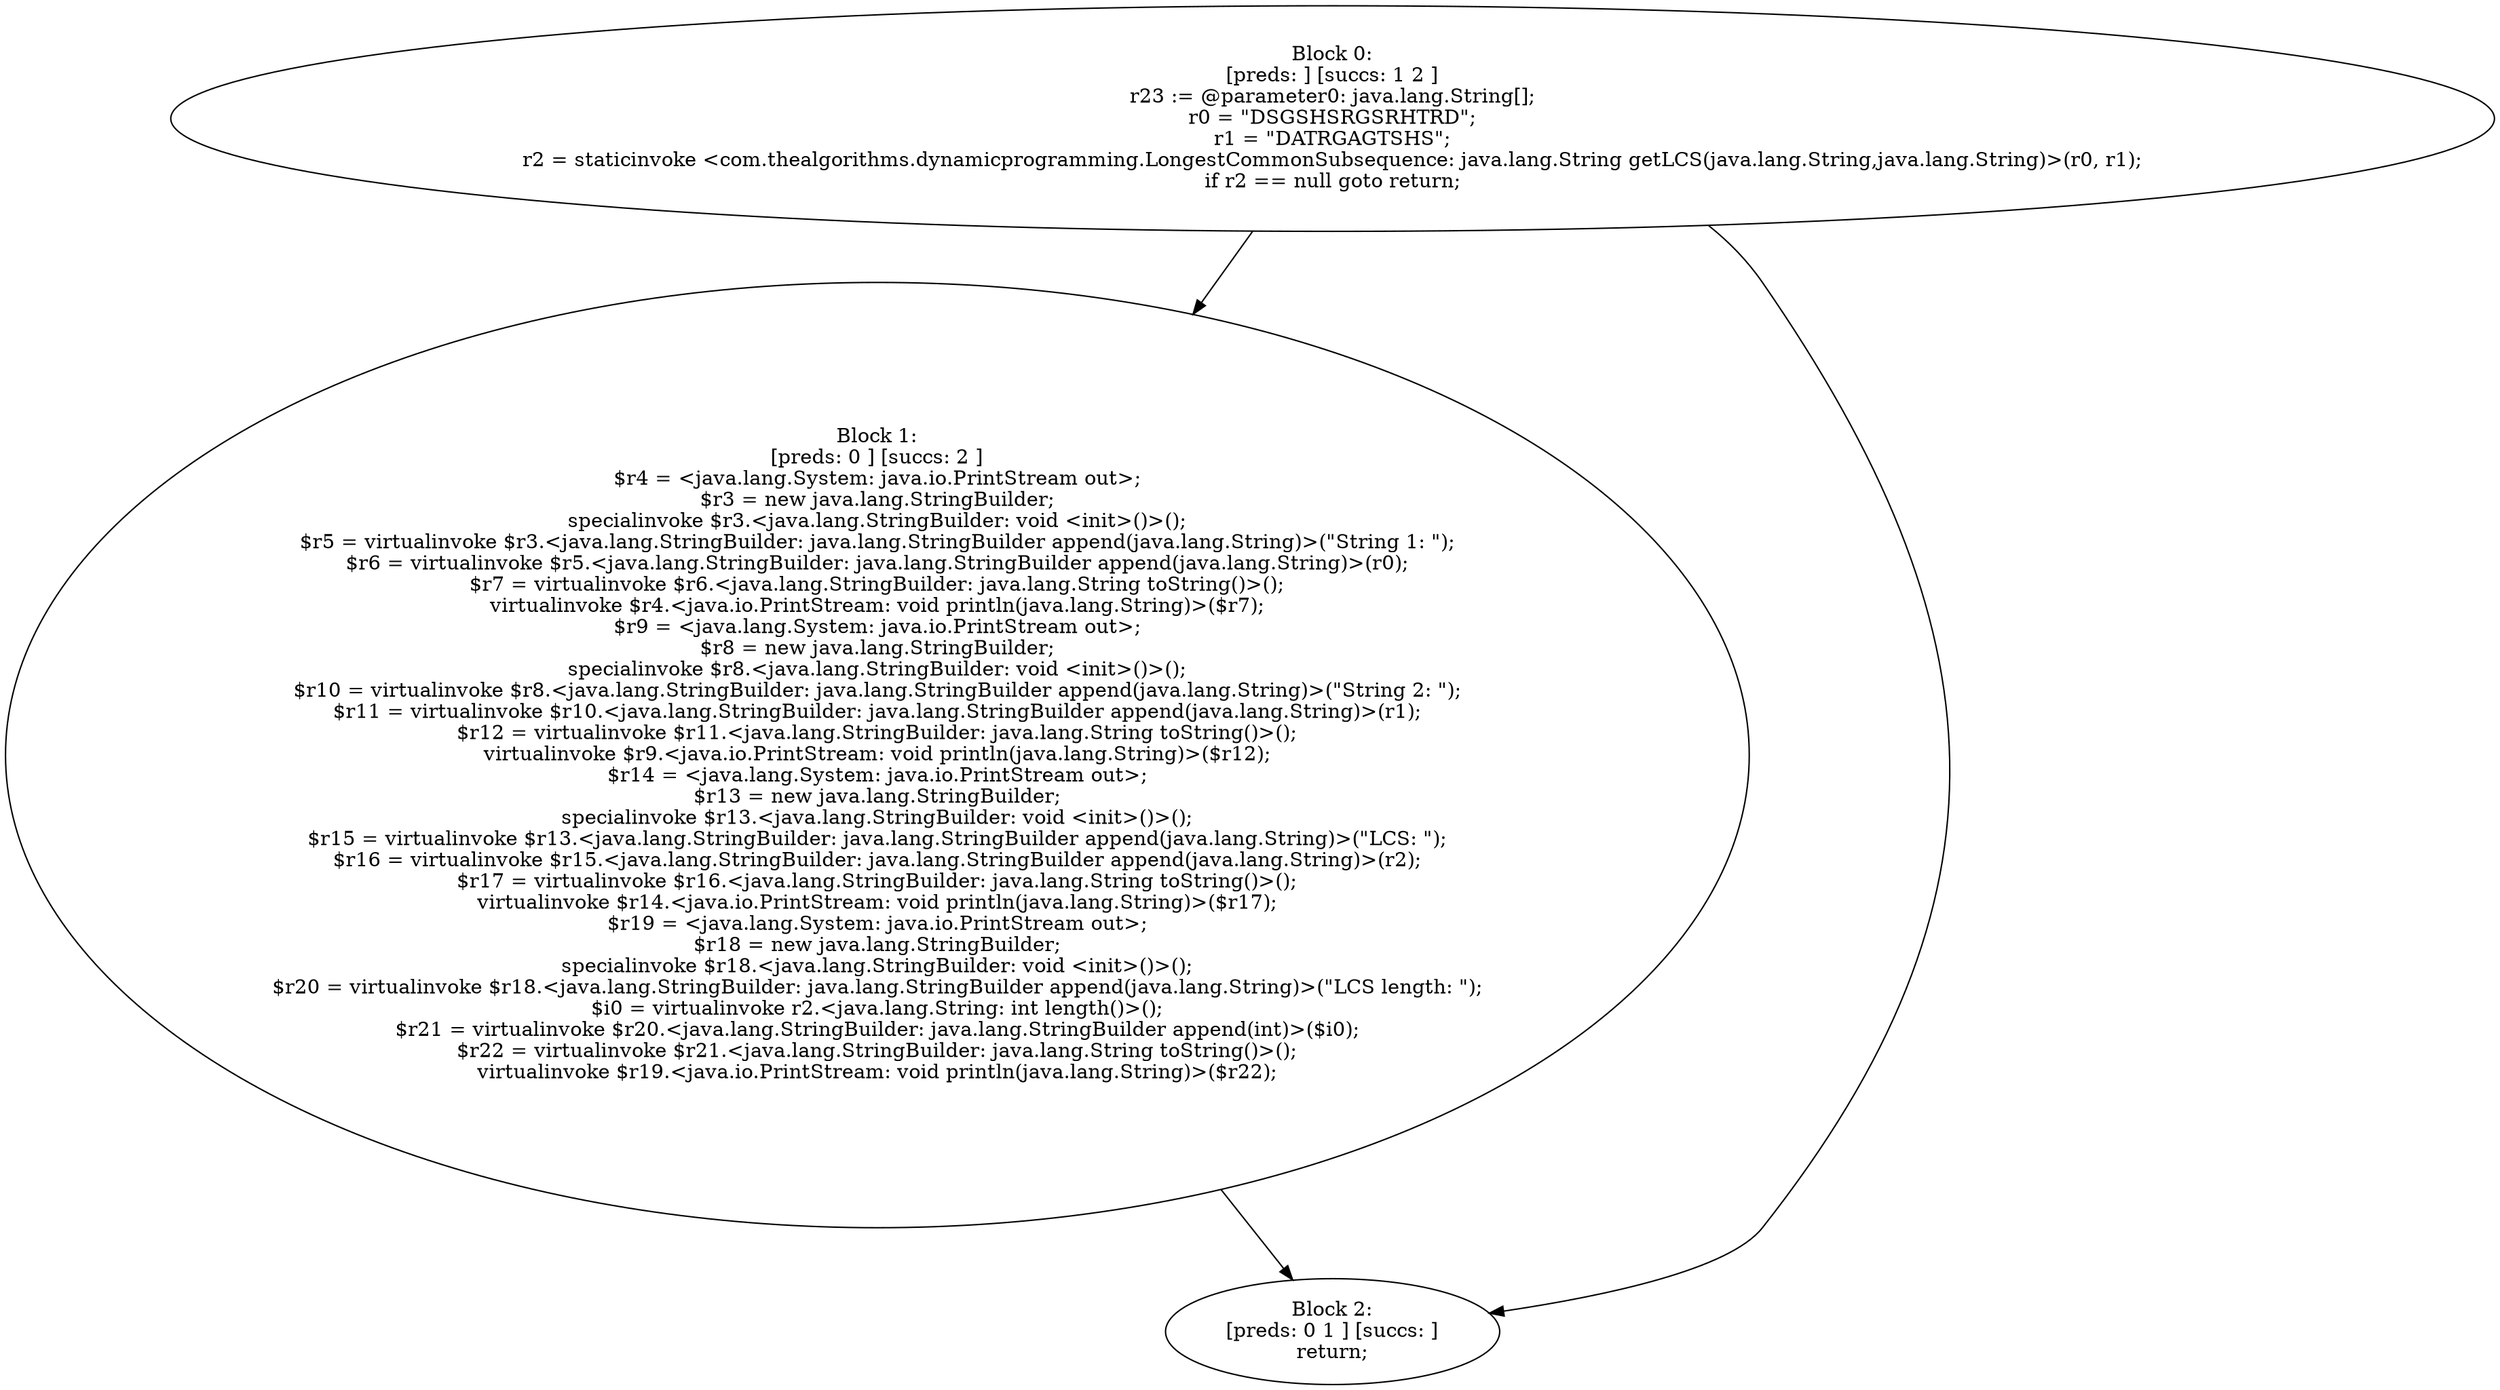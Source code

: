 digraph "unitGraph" {
    "Block 0:
[preds: ] [succs: 1 2 ]
r23 := @parameter0: java.lang.String[];
r0 = \"DSGSHSRGSRHTRD\";
r1 = \"DATRGAGTSHS\";
r2 = staticinvoke <com.thealgorithms.dynamicprogramming.LongestCommonSubsequence: java.lang.String getLCS(java.lang.String,java.lang.String)>(r0, r1);
if r2 == null goto return;
"
    "Block 1:
[preds: 0 ] [succs: 2 ]
$r4 = <java.lang.System: java.io.PrintStream out>;
$r3 = new java.lang.StringBuilder;
specialinvoke $r3.<java.lang.StringBuilder: void <init>()>();
$r5 = virtualinvoke $r3.<java.lang.StringBuilder: java.lang.StringBuilder append(java.lang.String)>(\"String 1: \");
$r6 = virtualinvoke $r5.<java.lang.StringBuilder: java.lang.StringBuilder append(java.lang.String)>(r0);
$r7 = virtualinvoke $r6.<java.lang.StringBuilder: java.lang.String toString()>();
virtualinvoke $r4.<java.io.PrintStream: void println(java.lang.String)>($r7);
$r9 = <java.lang.System: java.io.PrintStream out>;
$r8 = new java.lang.StringBuilder;
specialinvoke $r8.<java.lang.StringBuilder: void <init>()>();
$r10 = virtualinvoke $r8.<java.lang.StringBuilder: java.lang.StringBuilder append(java.lang.String)>(\"String 2: \");
$r11 = virtualinvoke $r10.<java.lang.StringBuilder: java.lang.StringBuilder append(java.lang.String)>(r1);
$r12 = virtualinvoke $r11.<java.lang.StringBuilder: java.lang.String toString()>();
virtualinvoke $r9.<java.io.PrintStream: void println(java.lang.String)>($r12);
$r14 = <java.lang.System: java.io.PrintStream out>;
$r13 = new java.lang.StringBuilder;
specialinvoke $r13.<java.lang.StringBuilder: void <init>()>();
$r15 = virtualinvoke $r13.<java.lang.StringBuilder: java.lang.StringBuilder append(java.lang.String)>(\"LCS: \");
$r16 = virtualinvoke $r15.<java.lang.StringBuilder: java.lang.StringBuilder append(java.lang.String)>(r2);
$r17 = virtualinvoke $r16.<java.lang.StringBuilder: java.lang.String toString()>();
virtualinvoke $r14.<java.io.PrintStream: void println(java.lang.String)>($r17);
$r19 = <java.lang.System: java.io.PrintStream out>;
$r18 = new java.lang.StringBuilder;
specialinvoke $r18.<java.lang.StringBuilder: void <init>()>();
$r20 = virtualinvoke $r18.<java.lang.StringBuilder: java.lang.StringBuilder append(java.lang.String)>(\"LCS length: \");
$i0 = virtualinvoke r2.<java.lang.String: int length()>();
$r21 = virtualinvoke $r20.<java.lang.StringBuilder: java.lang.StringBuilder append(int)>($i0);
$r22 = virtualinvoke $r21.<java.lang.StringBuilder: java.lang.String toString()>();
virtualinvoke $r19.<java.io.PrintStream: void println(java.lang.String)>($r22);
"
    "Block 2:
[preds: 0 1 ] [succs: ]
return;
"
    "Block 0:
[preds: ] [succs: 1 2 ]
r23 := @parameter0: java.lang.String[];
r0 = \"DSGSHSRGSRHTRD\";
r1 = \"DATRGAGTSHS\";
r2 = staticinvoke <com.thealgorithms.dynamicprogramming.LongestCommonSubsequence: java.lang.String getLCS(java.lang.String,java.lang.String)>(r0, r1);
if r2 == null goto return;
"->"Block 1:
[preds: 0 ] [succs: 2 ]
$r4 = <java.lang.System: java.io.PrintStream out>;
$r3 = new java.lang.StringBuilder;
specialinvoke $r3.<java.lang.StringBuilder: void <init>()>();
$r5 = virtualinvoke $r3.<java.lang.StringBuilder: java.lang.StringBuilder append(java.lang.String)>(\"String 1: \");
$r6 = virtualinvoke $r5.<java.lang.StringBuilder: java.lang.StringBuilder append(java.lang.String)>(r0);
$r7 = virtualinvoke $r6.<java.lang.StringBuilder: java.lang.String toString()>();
virtualinvoke $r4.<java.io.PrintStream: void println(java.lang.String)>($r7);
$r9 = <java.lang.System: java.io.PrintStream out>;
$r8 = new java.lang.StringBuilder;
specialinvoke $r8.<java.lang.StringBuilder: void <init>()>();
$r10 = virtualinvoke $r8.<java.lang.StringBuilder: java.lang.StringBuilder append(java.lang.String)>(\"String 2: \");
$r11 = virtualinvoke $r10.<java.lang.StringBuilder: java.lang.StringBuilder append(java.lang.String)>(r1);
$r12 = virtualinvoke $r11.<java.lang.StringBuilder: java.lang.String toString()>();
virtualinvoke $r9.<java.io.PrintStream: void println(java.lang.String)>($r12);
$r14 = <java.lang.System: java.io.PrintStream out>;
$r13 = new java.lang.StringBuilder;
specialinvoke $r13.<java.lang.StringBuilder: void <init>()>();
$r15 = virtualinvoke $r13.<java.lang.StringBuilder: java.lang.StringBuilder append(java.lang.String)>(\"LCS: \");
$r16 = virtualinvoke $r15.<java.lang.StringBuilder: java.lang.StringBuilder append(java.lang.String)>(r2);
$r17 = virtualinvoke $r16.<java.lang.StringBuilder: java.lang.String toString()>();
virtualinvoke $r14.<java.io.PrintStream: void println(java.lang.String)>($r17);
$r19 = <java.lang.System: java.io.PrintStream out>;
$r18 = new java.lang.StringBuilder;
specialinvoke $r18.<java.lang.StringBuilder: void <init>()>();
$r20 = virtualinvoke $r18.<java.lang.StringBuilder: java.lang.StringBuilder append(java.lang.String)>(\"LCS length: \");
$i0 = virtualinvoke r2.<java.lang.String: int length()>();
$r21 = virtualinvoke $r20.<java.lang.StringBuilder: java.lang.StringBuilder append(int)>($i0);
$r22 = virtualinvoke $r21.<java.lang.StringBuilder: java.lang.String toString()>();
virtualinvoke $r19.<java.io.PrintStream: void println(java.lang.String)>($r22);
";
    "Block 0:
[preds: ] [succs: 1 2 ]
r23 := @parameter0: java.lang.String[];
r0 = \"DSGSHSRGSRHTRD\";
r1 = \"DATRGAGTSHS\";
r2 = staticinvoke <com.thealgorithms.dynamicprogramming.LongestCommonSubsequence: java.lang.String getLCS(java.lang.String,java.lang.String)>(r0, r1);
if r2 == null goto return;
"->"Block 2:
[preds: 0 1 ] [succs: ]
return;
";
    "Block 1:
[preds: 0 ] [succs: 2 ]
$r4 = <java.lang.System: java.io.PrintStream out>;
$r3 = new java.lang.StringBuilder;
specialinvoke $r3.<java.lang.StringBuilder: void <init>()>();
$r5 = virtualinvoke $r3.<java.lang.StringBuilder: java.lang.StringBuilder append(java.lang.String)>(\"String 1: \");
$r6 = virtualinvoke $r5.<java.lang.StringBuilder: java.lang.StringBuilder append(java.lang.String)>(r0);
$r7 = virtualinvoke $r6.<java.lang.StringBuilder: java.lang.String toString()>();
virtualinvoke $r4.<java.io.PrintStream: void println(java.lang.String)>($r7);
$r9 = <java.lang.System: java.io.PrintStream out>;
$r8 = new java.lang.StringBuilder;
specialinvoke $r8.<java.lang.StringBuilder: void <init>()>();
$r10 = virtualinvoke $r8.<java.lang.StringBuilder: java.lang.StringBuilder append(java.lang.String)>(\"String 2: \");
$r11 = virtualinvoke $r10.<java.lang.StringBuilder: java.lang.StringBuilder append(java.lang.String)>(r1);
$r12 = virtualinvoke $r11.<java.lang.StringBuilder: java.lang.String toString()>();
virtualinvoke $r9.<java.io.PrintStream: void println(java.lang.String)>($r12);
$r14 = <java.lang.System: java.io.PrintStream out>;
$r13 = new java.lang.StringBuilder;
specialinvoke $r13.<java.lang.StringBuilder: void <init>()>();
$r15 = virtualinvoke $r13.<java.lang.StringBuilder: java.lang.StringBuilder append(java.lang.String)>(\"LCS: \");
$r16 = virtualinvoke $r15.<java.lang.StringBuilder: java.lang.StringBuilder append(java.lang.String)>(r2);
$r17 = virtualinvoke $r16.<java.lang.StringBuilder: java.lang.String toString()>();
virtualinvoke $r14.<java.io.PrintStream: void println(java.lang.String)>($r17);
$r19 = <java.lang.System: java.io.PrintStream out>;
$r18 = new java.lang.StringBuilder;
specialinvoke $r18.<java.lang.StringBuilder: void <init>()>();
$r20 = virtualinvoke $r18.<java.lang.StringBuilder: java.lang.StringBuilder append(java.lang.String)>(\"LCS length: \");
$i0 = virtualinvoke r2.<java.lang.String: int length()>();
$r21 = virtualinvoke $r20.<java.lang.StringBuilder: java.lang.StringBuilder append(int)>($i0);
$r22 = virtualinvoke $r21.<java.lang.StringBuilder: java.lang.String toString()>();
virtualinvoke $r19.<java.io.PrintStream: void println(java.lang.String)>($r22);
"->"Block 2:
[preds: 0 1 ] [succs: ]
return;
";
}
